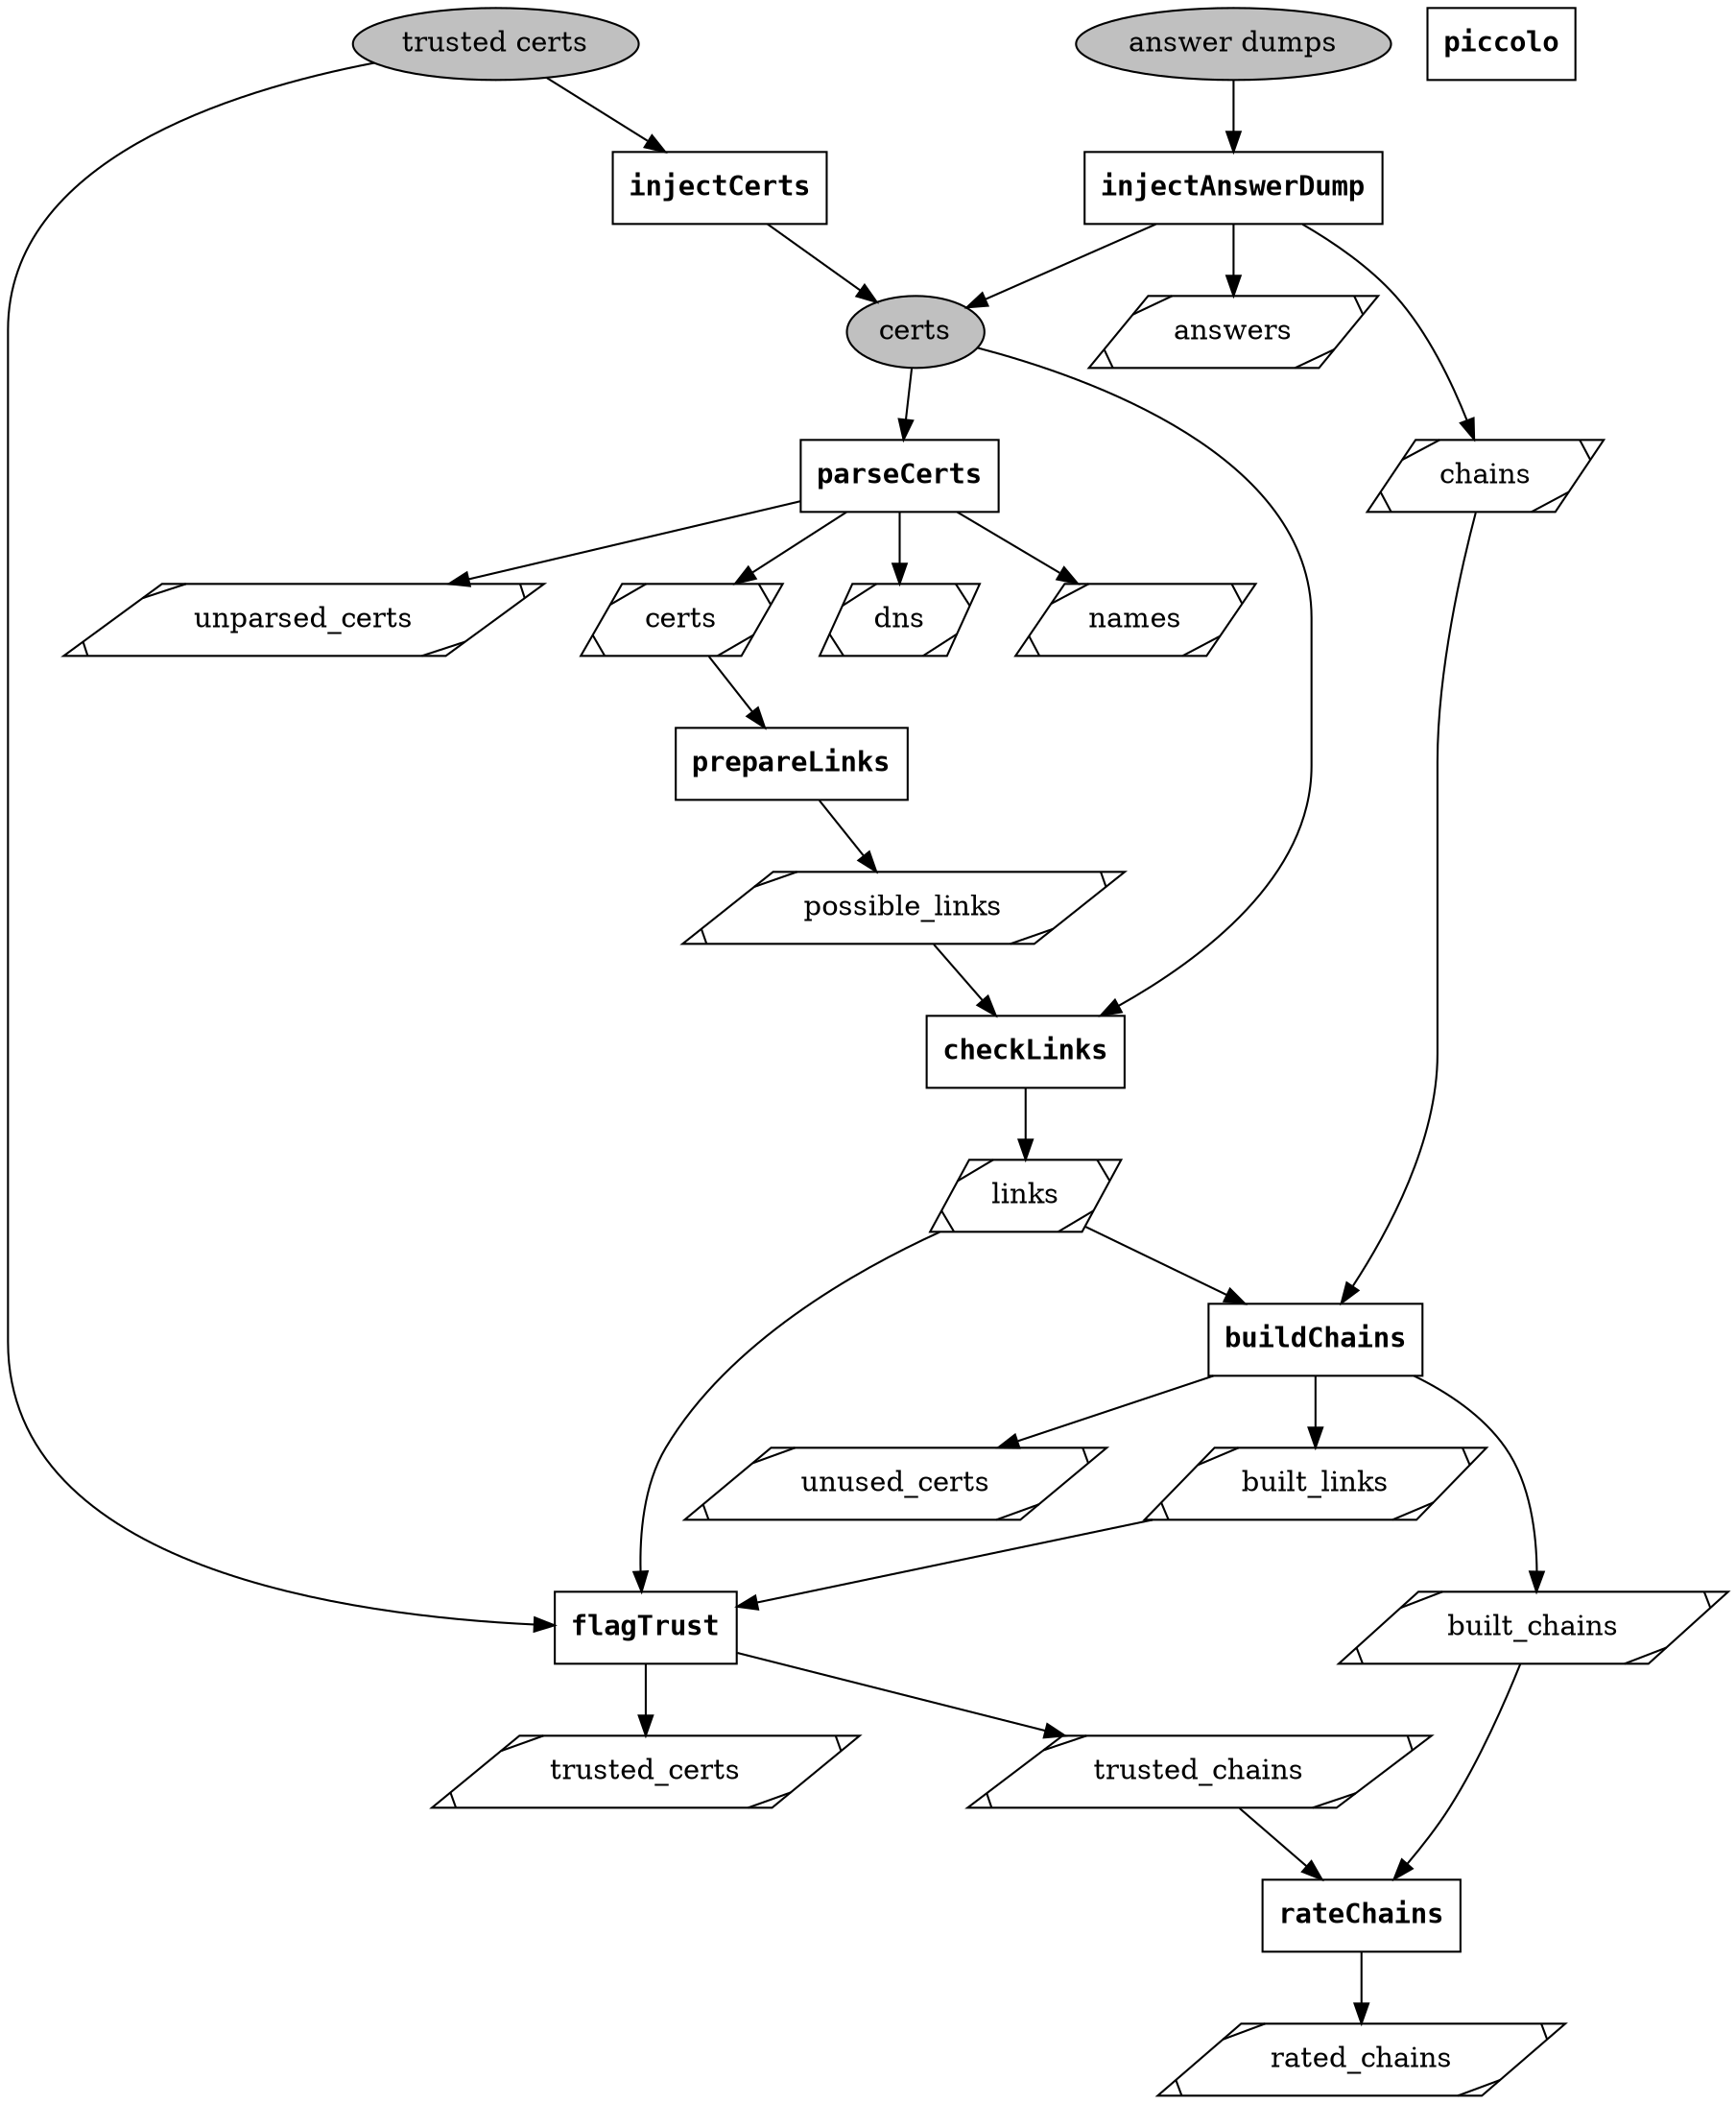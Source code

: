 digraph concerto {
  # Programs
  {
    node [shape=box, fontname="Courier-bold"];
    injectAnswerDump;
    injectCerts;
    parseCerts;
    prepareLinks;
    checkLinks;
    buildChains;
    flagTrust;
    rateChains;
  
#    computeComponents;
#    removeIsolatedCerts;

    piccolo;
  }


  # CSV
  {
    node [shape=parallelogram, style=diagonals];
    answers;
    chains;
    certs;
    dns;
    names;
    unparsed_certs;
    possible_links;
    links;
    built_chains;
    built_links;
    unused_certs;
    trusted_certs;
    trusted_chains;
    rated_chains;
  }


  # Given binary files
  {
    node [fillcolor=grey, style=filled];
    dump_files [label="answer dumps"];
    trusted_cert_files [label="trusted certs"];
    { rank=same; dump_files trusted_cert_files }
  }

  # Produced binary files
  {
    node [fillcolor=grey, style=rounded, style=filled]
    cert_files [label="certs"];
  }


  dump_files -> injectAnswerDump;
  injectAnswerDump -> answers;
  injectAnswerDump -> chains;
  injectAnswerDump -> cert_files;

  trusted_cert_files -> injectCerts -> cert_files;

  cert_files -> parseCerts;
  parseCerts -> certs;
  parseCerts -> dns;
  parseCerts -> names;
  parseCerts -> unparsed_certs;

  certs -> prepareLinks -> possible_links;

  possible_links -> checkLinks;
  cert_files -> checkLinks;
  checkLinks -> links;

  links -> buildChains;
  chains -> buildChains;
  buildChains -> built_chains;
  buildChains -> built_links;
  buildChains -> unused_certs;

  trusted_cert_files -> flagTrust;
  links -> flagTrust;
  built_links -> flagTrust;
  flagTrust -> trusted_certs;
  flagTrust -> trusted_chains;

  built_chains -> rateChains;
  trusted_chains -> rateChains;
  rateChains -> rated_chains;
}
